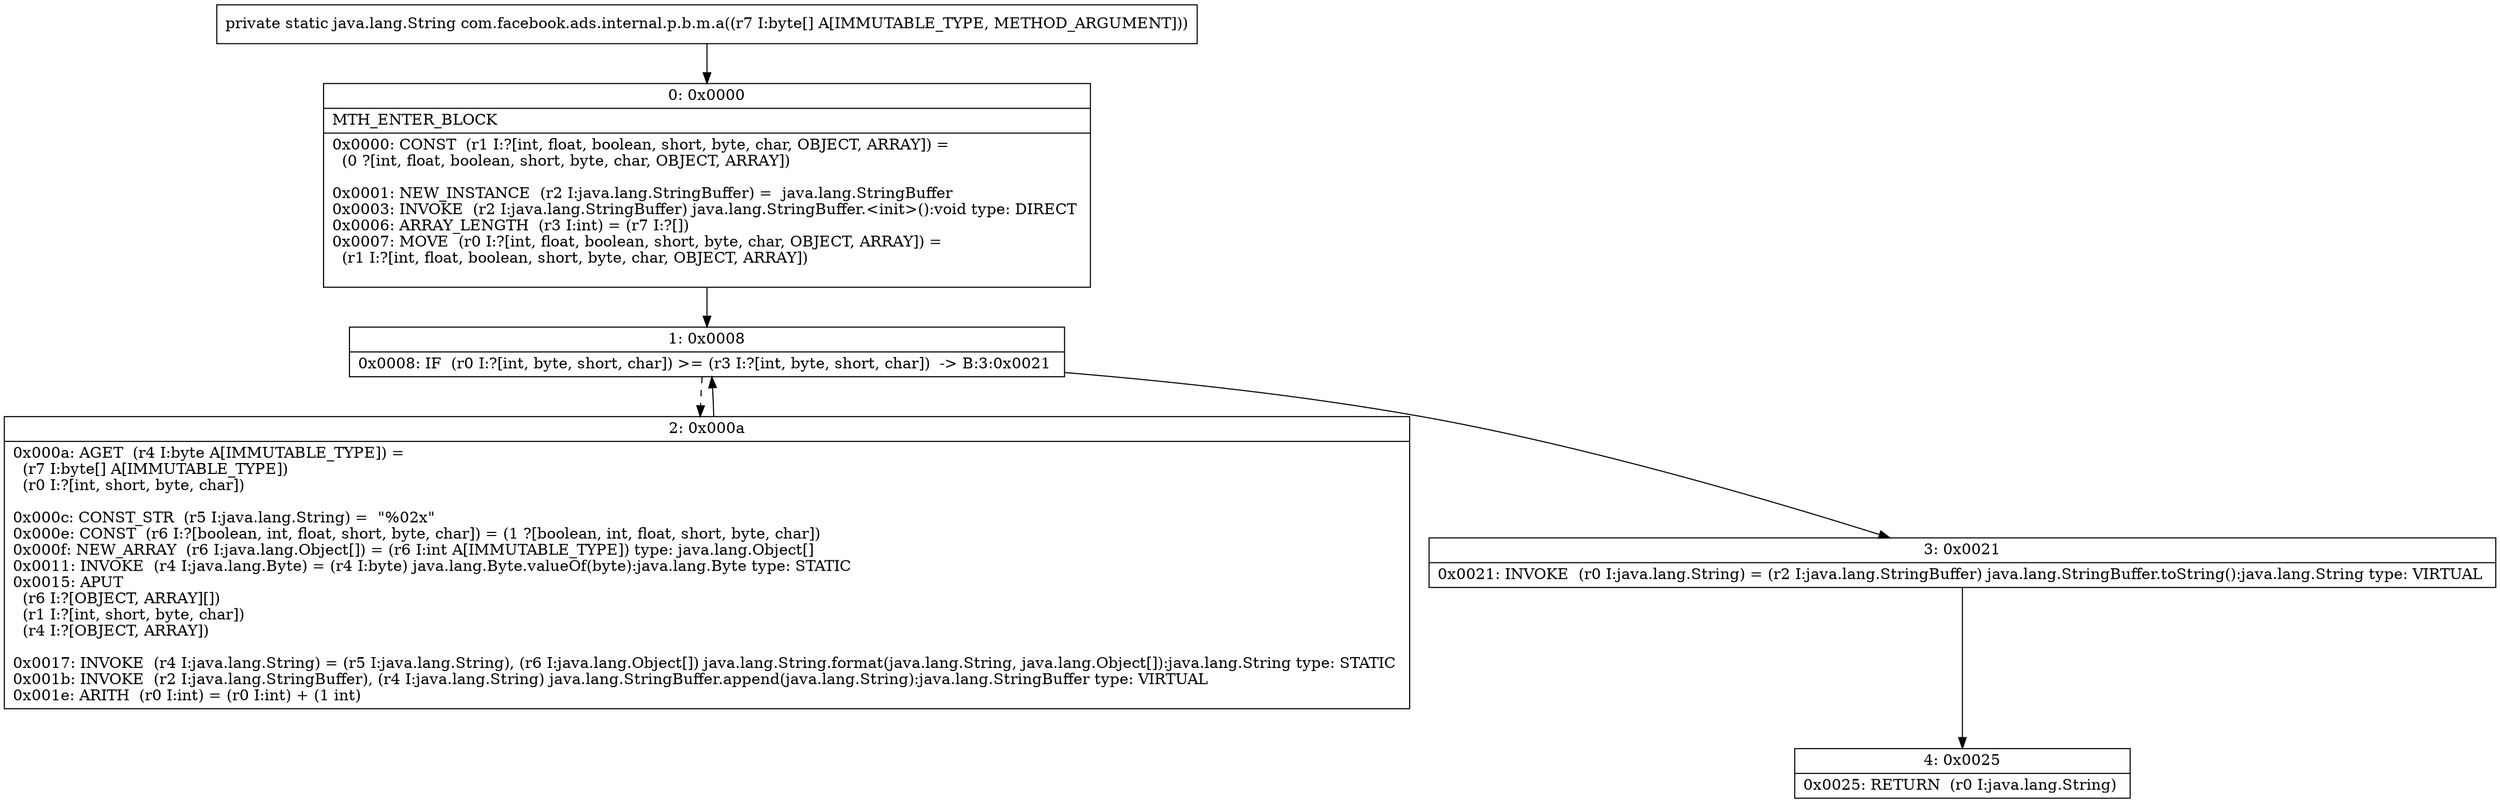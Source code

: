 digraph "CFG forcom.facebook.ads.internal.p.b.m.a([B)Ljava\/lang\/String;" {
Node_0 [shape=record,label="{0\:\ 0x0000|MTH_ENTER_BLOCK\l|0x0000: CONST  (r1 I:?[int, float, boolean, short, byte, char, OBJECT, ARRAY]) = \l  (0 ?[int, float, boolean, short, byte, char, OBJECT, ARRAY])\l \l0x0001: NEW_INSTANCE  (r2 I:java.lang.StringBuffer) =  java.lang.StringBuffer \l0x0003: INVOKE  (r2 I:java.lang.StringBuffer) java.lang.StringBuffer.\<init\>():void type: DIRECT \l0x0006: ARRAY_LENGTH  (r3 I:int) = (r7 I:?[]) \l0x0007: MOVE  (r0 I:?[int, float, boolean, short, byte, char, OBJECT, ARRAY]) = \l  (r1 I:?[int, float, boolean, short, byte, char, OBJECT, ARRAY])\l \l}"];
Node_1 [shape=record,label="{1\:\ 0x0008|0x0008: IF  (r0 I:?[int, byte, short, char]) \>= (r3 I:?[int, byte, short, char])  \-\> B:3:0x0021 \l}"];
Node_2 [shape=record,label="{2\:\ 0x000a|0x000a: AGET  (r4 I:byte A[IMMUTABLE_TYPE]) = \l  (r7 I:byte[] A[IMMUTABLE_TYPE])\l  (r0 I:?[int, short, byte, char])\l \l0x000c: CONST_STR  (r5 I:java.lang.String) =  \"%02x\" \l0x000e: CONST  (r6 I:?[boolean, int, float, short, byte, char]) = (1 ?[boolean, int, float, short, byte, char]) \l0x000f: NEW_ARRAY  (r6 I:java.lang.Object[]) = (r6 I:int A[IMMUTABLE_TYPE]) type: java.lang.Object[] \l0x0011: INVOKE  (r4 I:java.lang.Byte) = (r4 I:byte) java.lang.Byte.valueOf(byte):java.lang.Byte type: STATIC \l0x0015: APUT  \l  (r6 I:?[OBJECT, ARRAY][])\l  (r1 I:?[int, short, byte, char])\l  (r4 I:?[OBJECT, ARRAY])\l \l0x0017: INVOKE  (r4 I:java.lang.String) = (r5 I:java.lang.String), (r6 I:java.lang.Object[]) java.lang.String.format(java.lang.String, java.lang.Object[]):java.lang.String type: STATIC \l0x001b: INVOKE  (r2 I:java.lang.StringBuffer), (r4 I:java.lang.String) java.lang.StringBuffer.append(java.lang.String):java.lang.StringBuffer type: VIRTUAL \l0x001e: ARITH  (r0 I:int) = (r0 I:int) + (1 int) \l}"];
Node_3 [shape=record,label="{3\:\ 0x0021|0x0021: INVOKE  (r0 I:java.lang.String) = (r2 I:java.lang.StringBuffer) java.lang.StringBuffer.toString():java.lang.String type: VIRTUAL \l}"];
Node_4 [shape=record,label="{4\:\ 0x0025|0x0025: RETURN  (r0 I:java.lang.String) \l}"];
MethodNode[shape=record,label="{private static java.lang.String com.facebook.ads.internal.p.b.m.a((r7 I:byte[] A[IMMUTABLE_TYPE, METHOD_ARGUMENT])) }"];
MethodNode -> Node_0;
Node_0 -> Node_1;
Node_1 -> Node_2[style=dashed];
Node_1 -> Node_3;
Node_2 -> Node_1;
Node_3 -> Node_4;
}

